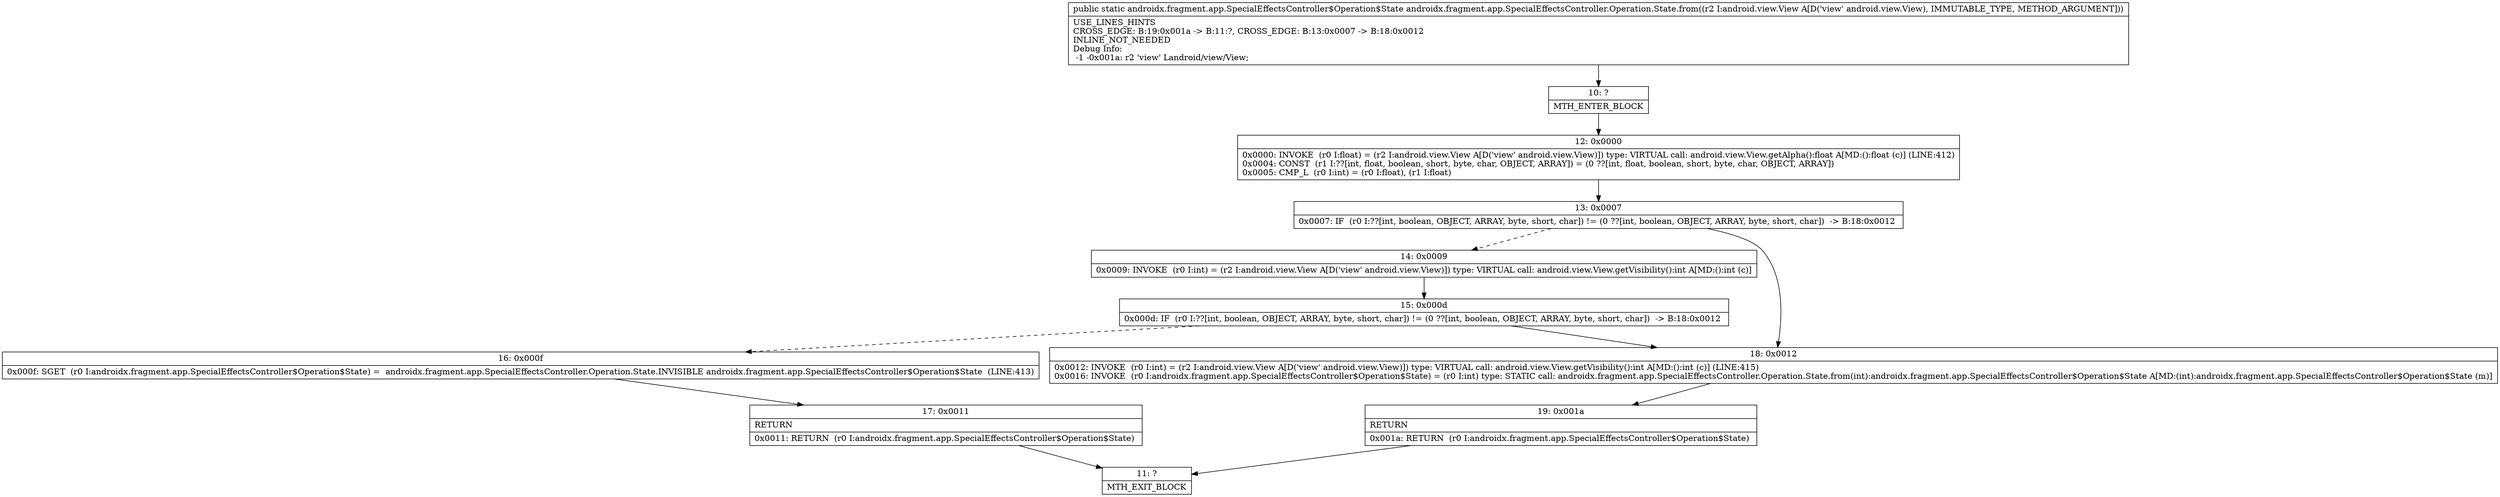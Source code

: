 digraph "CFG forandroidx.fragment.app.SpecialEffectsController.Operation.State.from(Landroid\/view\/View;)Landroidx\/fragment\/app\/SpecialEffectsController$Operation$State;" {
Node_10 [shape=record,label="{10\:\ ?|MTH_ENTER_BLOCK\l}"];
Node_12 [shape=record,label="{12\:\ 0x0000|0x0000: INVOKE  (r0 I:float) = (r2 I:android.view.View A[D('view' android.view.View)]) type: VIRTUAL call: android.view.View.getAlpha():float A[MD:():float (c)] (LINE:412)\l0x0004: CONST  (r1 I:??[int, float, boolean, short, byte, char, OBJECT, ARRAY]) = (0 ??[int, float, boolean, short, byte, char, OBJECT, ARRAY]) \l0x0005: CMP_L  (r0 I:int) = (r0 I:float), (r1 I:float) \l}"];
Node_13 [shape=record,label="{13\:\ 0x0007|0x0007: IF  (r0 I:??[int, boolean, OBJECT, ARRAY, byte, short, char]) != (0 ??[int, boolean, OBJECT, ARRAY, byte, short, char])  \-\> B:18:0x0012 \l}"];
Node_14 [shape=record,label="{14\:\ 0x0009|0x0009: INVOKE  (r0 I:int) = (r2 I:android.view.View A[D('view' android.view.View)]) type: VIRTUAL call: android.view.View.getVisibility():int A[MD:():int (c)]\l}"];
Node_15 [shape=record,label="{15\:\ 0x000d|0x000d: IF  (r0 I:??[int, boolean, OBJECT, ARRAY, byte, short, char]) != (0 ??[int, boolean, OBJECT, ARRAY, byte, short, char])  \-\> B:18:0x0012 \l}"];
Node_16 [shape=record,label="{16\:\ 0x000f|0x000f: SGET  (r0 I:androidx.fragment.app.SpecialEffectsController$Operation$State) =  androidx.fragment.app.SpecialEffectsController.Operation.State.INVISIBLE androidx.fragment.app.SpecialEffectsController$Operation$State  (LINE:413)\l}"];
Node_17 [shape=record,label="{17\:\ 0x0011|RETURN\l|0x0011: RETURN  (r0 I:androidx.fragment.app.SpecialEffectsController$Operation$State) \l}"];
Node_11 [shape=record,label="{11\:\ ?|MTH_EXIT_BLOCK\l}"];
Node_18 [shape=record,label="{18\:\ 0x0012|0x0012: INVOKE  (r0 I:int) = (r2 I:android.view.View A[D('view' android.view.View)]) type: VIRTUAL call: android.view.View.getVisibility():int A[MD:():int (c)] (LINE:415)\l0x0016: INVOKE  (r0 I:androidx.fragment.app.SpecialEffectsController$Operation$State) = (r0 I:int) type: STATIC call: androidx.fragment.app.SpecialEffectsController.Operation.State.from(int):androidx.fragment.app.SpecialEffectsController$Operation$State A[MD:(int):androidx.fragment.app.SpecialEffectsController$Operation$State (m)]\l}"];
Node_19 [shape=record,label="{19\:\ 0x001a|RETURN\l|0x001a: RETURN  (r0 I:androidx.fragment.app.SpecialEffectsController$Operation$State) \l}"];
MethodNode[shape=record,label="{public static androidx.fragment.app.SpecialEffectsController$Operation$State androidx.fragment.app.SpecialEffectsController.Operation.State.from((r2 I:android.view.View A[D('view' android.view.View), IMMUTABLE_TYPE, METHOD_ARGUMENT]))  | USE_LINES_HINTS\lCROSS_EDGE: B:19:0x001a \-\> B:11:?, CROSS_EDGE: B:13:0x0007 \-\> B:18:0x0012\lINLINE_NOT_NEEDED\lDebug Info:\l  \-1 \-0x001a: r2 'view' Landroid\/view\/View;\l}"];
MethodNode -> Node_10;Node_10 -> Node_12;
Node_12 -> Node_13;
Node_13 -> Node_14[style=dashed];
Node_13 -> Node_18;
Node_14 -> Node_15;
Node_15 -> Node_16[style=dashed];
Node_15 -> Node_18;
Node_16 -> Node_17;
Node_17 -> Node_11;
Node_18 -> Node_19;
Node_19 -> Node_11;
}

